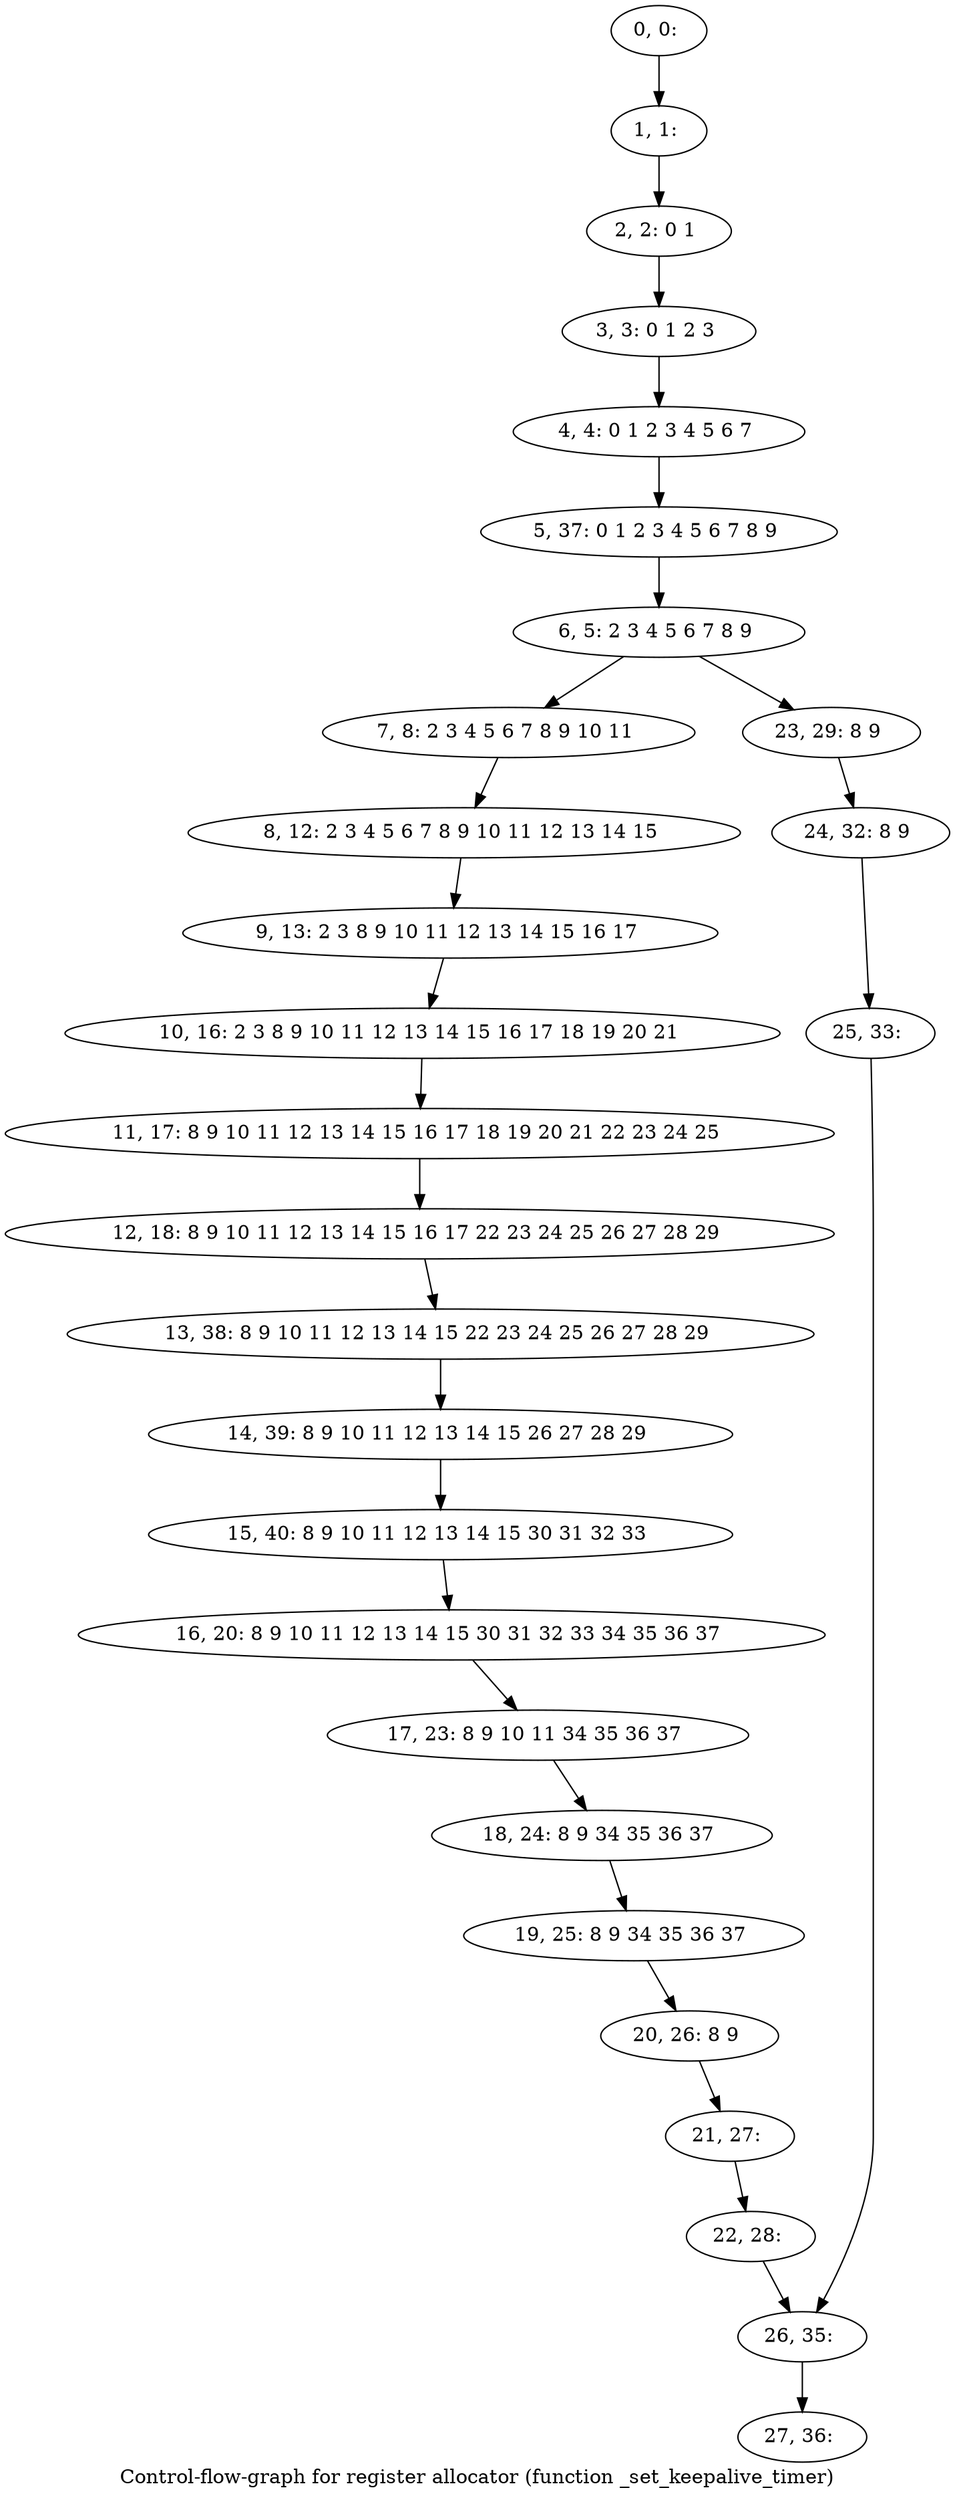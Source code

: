 digraph G {
graph [label="Control-flow-graph for register allocator (function _set_keepalive_timer)"]
0[label="0, 0: "];
1[label="1, 1: "];
2[label="2, 2: 0 1 "];
3[label="3, 3: 0 1 2 3 "];
4[label="4, 4: 0 1 2 3 4 5 6 7 "];
5[label="5, 37: 0 1 2 3 4 5 6 7 8 9 "];
6[label="6, 5: 2 3 4 5 6 7 8 9 "];
7[label="7, 8: 2 3 4 5 6 7 8 9 10 11 "];
8[label="8, 12: 2 3 4 5 6 7 8 9 10 11 12 13 14 15 "];
9[label="9, 13: 2 3 8 9 10 11 12 13 14 15 16 17 "];
10[label="10, 16: 2 3 8 9 10 11 12 13 14 15 16 17 18 19 20 21 "];
11[label="11, 17: 8 9 10 11 12 13 14 15 16 17 18 19 20 21 22 23 24 25 "];
12[label="12, 18: 8 9 10 11 12 13 14 15 16 17 22 23 24 25 26 27 28 29 "];
13[label="13, 38: 8 9 10 11 12 13 14 15 22 23 24 25 26 27 28 29 "];
14[label="14, 39: 8 9 10 11 12 13 14 15 26 27 28 29 "];
15[label="15, 40: 8 9 10 11 12 13 14 15 30 31 32 33 "];
16[label="16, 20: 8 9 10 11 12 13 14 15 30 31 32 33 34 35 36 37 "];
17[label="17, 23: 8 9 10 11 34 35 36 37 "];
18[label="18, 24: 8 9 34 35 36 37 "];
19[label="19, 25: 8 9 34 35 36 37 "];
20[label="20, 26: 8 9 "];
21[label="21, 27: "];
22[label="22, 28: "];
23[label="23, 29: 8 9 "];
24[label="24, 32: 8 9 "];
25[label="25, 33: "];
26[label="26, 35: "];
27[label="27, 36: "];
0->1 ;
1->2 ;
2->3 ;
3->4 ;
4->5 ;
5->6 ;
6->7 ;
6->23 ;
7->8 ;
8->9 ;
9->10 ;
10->11 ;
11->12 ;
12->13 ;
13->14 ;
14->15 ;
15->16 ;
16->17 ;
17->18 ;
18->19 ;
19->20 ;
20->21 ;
21->22 ;
22->26 ;
23->24 ;
24->25 ;
25->26 ;
26->27 ;
}
